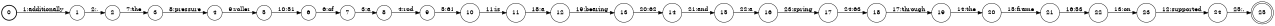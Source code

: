digraph FST {
rankdir = LR;
size = "8.5,11";
label = "";
center = 1;
orientation = Portrait;
ranksep = "0.4";
nodesep = "0.25";
0 [label = "0", shape = circle, style = bold, fontsize = 14]
	0 -> 1 [label = "1:additionally", fontsize = 14];
1 [label = "1", shape = circle, style = solid, fontsize = 14]
	1 -> 2 [label = "2:,", fontsize = 14];
2 [label = "2", shape = circle, style = solid, fontsize = 14]
	2 -> 3 [label = "7:the", fontsize = 14];
3 [label = "3", shape = circle, style = solid, fontsize = 14]
	3 -> 4 [label = "8:pressure", fontsize = 14];
4 [label = "4", shape = circle, style = solid, fontsize = 14]
	4 -> 5 [label = "9:roller", fontsize = 14];
5 [label = "5", shape = circle, style = solid, fontsize = 14]
	5 -> 6 [label = "10:51", fontsize = 14];
6 [label = "6", shape = circle, style = solid, fontsize = 14]
	6 -> 7 [label = "6:of", fontsize = 14];
7 [label = "7", shape = circle, style = solid, fontsize = 14]
	7 -> 8 [label = "3:a", fontsize = 14];
8 [label = "8", shape = circle, style = solid, fontsize = 14]
	8 -> 9 [label = "4:rod", fontsize = 14];
9 [label = "9", shape = circle, style = solid, fontsize = 14]
	9 -> 10 [label = "5:61", fontsize = 14];
10 [label = "10", shape = circle, style = solid, fontsize = 14]
	10 -> 11 [label = "11:is", fontsize = 14];
11 [label = "11", shape = circle, style = solid, fontsize = 14]
	11 -> 12 [label = "18:a", fontsize = 14];
12 [label = "12", shape = circle, style = solid, fontsize = 14]
	12 -> 13 [label = "19:bearing", fontsize = 14];
13 [label = "13", shape = circle, style = solid, fontsize = 14]
	13 -> 14 [label = "20:62", fontsize = 14];
14 [label = "14", shape = circle, style = solid, fontsize = 14]
	14 -> 15 [label = "21:and", fontsize = 14];
15 [label = "15", shape = circle, style = solid, fontsize = 14]
	15 -> 16 [label = "22:a", fontsize = 14];
16 [label = "16", shape = circle, style = solid, fontsize = 14]
	16 -> 17 [label = "23:spring", fontsize = 14];
17 [label = "17", shape = circle, style = solid, fontsize = 14]
	17 -> 18 [label = "24:63", fontsize = 14];
18 [label = "18", shape = circle, style = solid, fontsize = 14]
	18 -> 19 [label = "17:through", fontsize = 14];
19 [label = "19", shape = circle, style = solid, fontsize = 14]
	19 -> 20 [label = "14:the", fontsize = 14];
20 [label = "20", shape = circle, style = solid, fontsize = 14]
	20 -> 21 [label = "15:frame", fontsize = 14];
21 [label = "21", shape = circle, style = solid, fontsize = 14]
	21 -> 22 [label = "16:53", fontsize = 14];
22 [label = "22", shape = circle, style = solid, fontsize = 14]
	22 -> 23 [label = "13:on", fontsize = 14];
23 [label = "23", shape = circle, style = solid, fontsize = 14]
	23 -> 24 [label = "12:supported", fontsize = 14];
24 [label = "24", shape = circle, style = solid, fontsize = 14]
	24 -> 25 [label = "25:.", fontsize = 14];
25 [label = "25", shape = doublecircle, style = solid, fontsize = 14]
}
